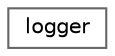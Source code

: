 digraph "类继承关系图"
{
 // LATEX_PDF_SIZE
  bgcolor="transparent";
  edge [fontname=Helvetica,fontsize=10,labelfontname=Helvetica,labelfontsize=10];
  node [fontname=Helvetica,fontsize=10,shape=box,height=0.2,width=0.4];
  rankdir="LR";
  Node0 [id="Node000000",label="logger",height=0.2,width=0.4,color="grey40", fillcolor="white", style="filled",URL="$classmylog_1_1logger.html",tooltip=" "];
}
